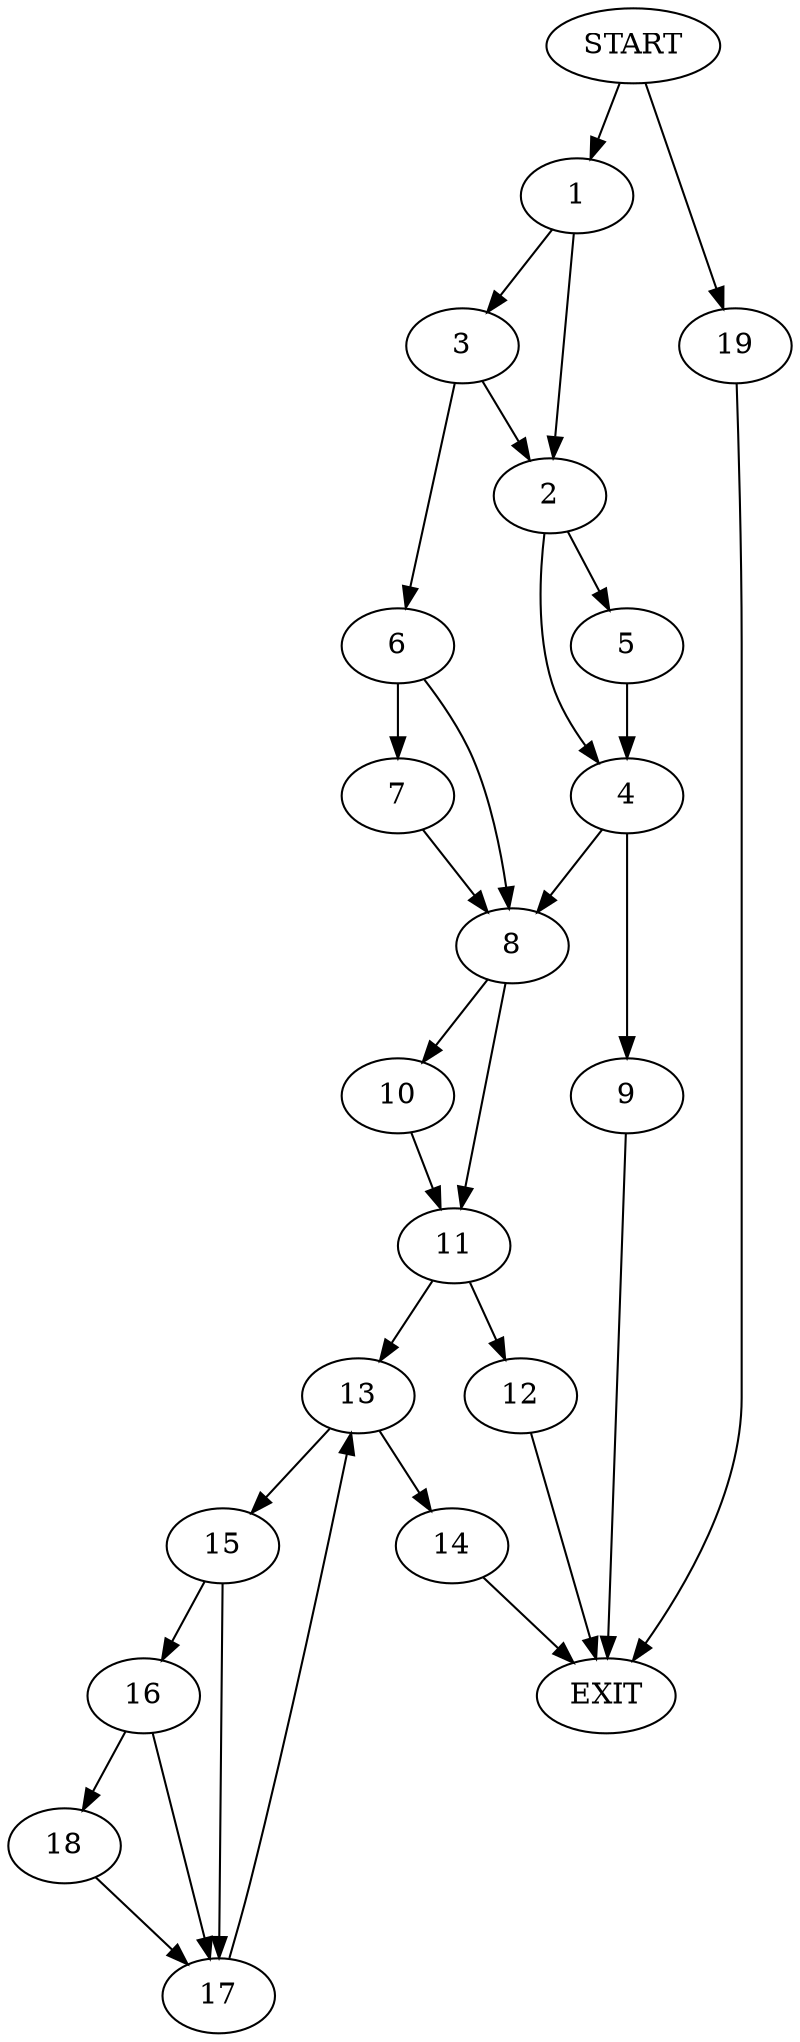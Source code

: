 digraph {
0 [label="START"]
20 [label="EXIT"]
0 -> 1
1 -> 2
1 -> 3
2 -> 4
2 -> 5
3 -> 2
3 -> 6
6 -> 7
6 -> 8
5 -> 4
4 -> 9
4 -> 8
9 -> 20
8 -> 10
8 -> 11
7 -> 8
11 -> 12
11 -> 13
10 -> 11
13 -> 14
13 -> 15
12 -> 20
14 -> 20
15 -> 16
15 -> 17
17 -> 13
16 -> 17
16 -> 18
18 -> 17
0 -> 19
19 -> 20
}
